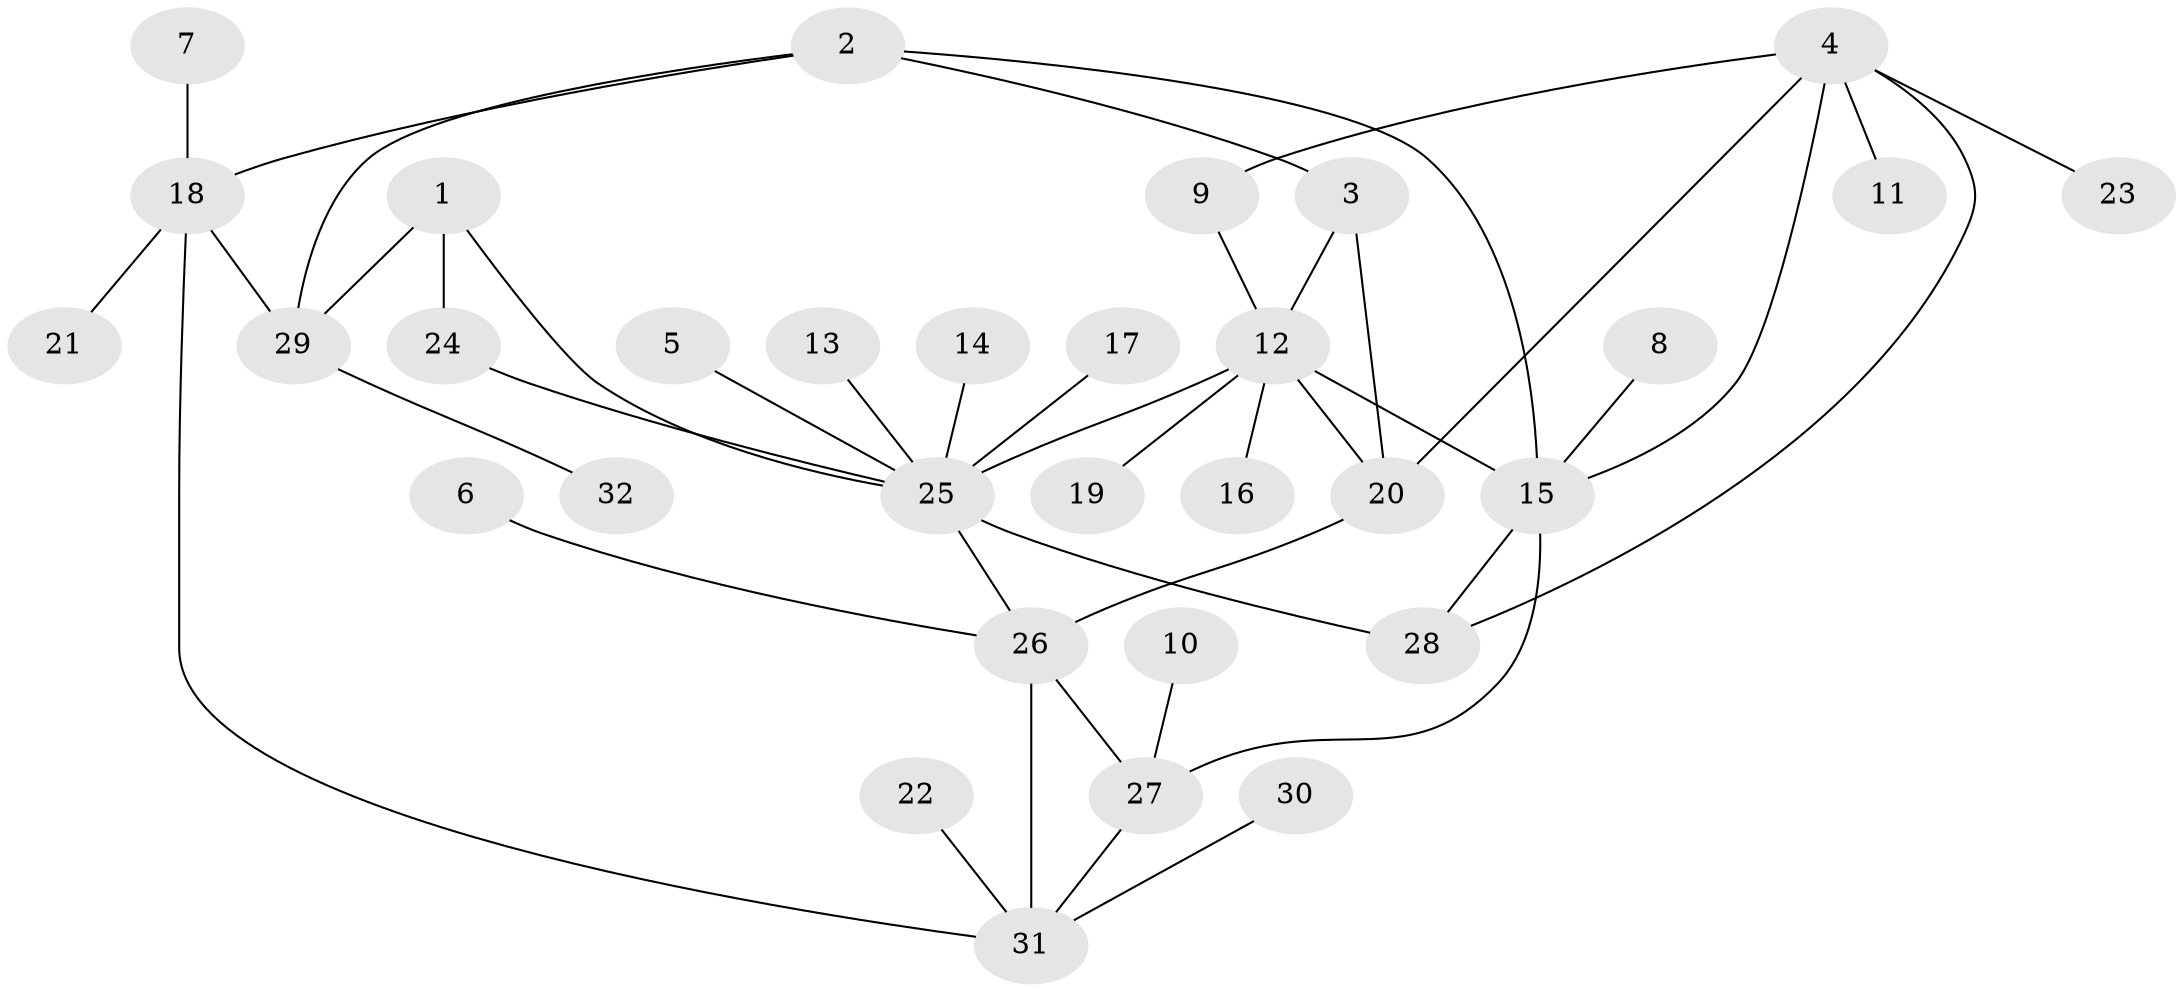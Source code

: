 // original degree distribution, {3: 0.047619047619047616, 11: 0.015873015873015872, 4: 0.06349206349206349, 9: 0.015873015873015872, 6: 0.047619047619047616, 7: 0.047619047619047616, 8: 0.031746031746031744, 2: 0.09523809523809523, 1: 0.6349206349206349}
// Generated by graph-tools (version 1.1) at 2025/02/03/09/25 03:02:43]
// undirected, 32 vertices, 44 edges
graph export_dot {
graph [start="1"]
  node [color=gray90,style=filled];
  1;
  2;
  3;
  4;
  5;
  6;
  7;
  8;
  9;
  10;
  11;
  12;
  13;
  14;
  15;
  16;
  17;
  18;
  19;
  20;
  21;
  22;
  23;
  24;
  25;
  26;
  27;
  28;
  29;
  30;
  31;
  32;
  1 -- 24 [weight=1.0];
  1 -- 25 [weight=1.0];
  1 -- 29 [weight=1.0];
  2 -- 3 [weight=1.0];
  2 -- 15 [weight=1.0];
  2 -- 18 [weight=1.0];
  2 -- 29 [weight=1.0];
  3 -- 12 [weight=1.0];
  3 -- 20 [weight=1.0];
  4 -- 9 [weight=1.0];
  4 -- 11 [weight=1.0];
  4 -- 15 [weight=1.0];
  4 -- 20 [weight=1.0];
  4 -- 23 [weight=1.0];
  4 -- 28 [weight=1.0];
  5 -- 25 [weight=1.0];
  6 -- 26 [weight=1.0];
  7 -- 18 [weight=1.0];
  8 -- 15 [weight=1.0];
  9 -- 12 [weight=1.0];
  10 -- 27 [weight=1.0];
  12 -- 15 [weight=1.0];
  12 -- 16 [weight=1.0];
  12 -- 19 [weight=1.0];
  12 -- 20 [weight=1.0];
  12 -- 25 [weight=1.0];
  13 -- 25 [weight=1.0];
  14 -- 25 [weight=1.0];
  15 -- 27 [weight=1.0];
  15 -- 28 [weight=1.0];
  17 -- 25 [weight=1.0];
  18 -- 21 [weight=1.0];
  18 -- 29 [weight=1.0];
  18 -- 31 [weight=1.0];
  20 -- 26 [weight=2.0];
  22 -- 31 [weight=1.0];
  24 -- 25 [weight=1.0];
  25 -- 26 [weight=1.0];
  25 -- 28 [weight=1.0];
  26 -- 27 [weight=1.0];
  26 -- 31 [weight=1.0];
  27 -- 31 [weight=1.0];
  29 -- 32 [weight=1.0];
  30 -- 31 [weight=1.0];
}
